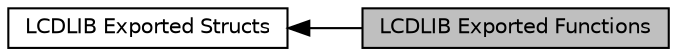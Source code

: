 digraph "LCDLIB Exported Functions"
{
  edge [fontname="Helvetica",fontsize="10",labelfontname="Helvetica",labelfontsize="10"];
  node [fontname="Helvetica",fontsize="10",shape=box];
  rankdir=LR;
  Node1 [label="LCDLIB Exported Functions",height=0.2,width=0.4,color="black", fillcolor="grey75", style="filled", fontcolor="black",tooltip=" "];
  Node2 [label="LCDLIB Exported Structs",height=0.2,width=0.4,color="black", fillcolor="white", style="filled",URL="$da/dfa/group___n_a_n_o100___l_c_d_l_i_b___e_x_p_o_r_t_e_d___s_t_r_u_c_t_s.html",tooltip=" "];
  Node2->Node1 [shape=plaintext, dir="back", style="solid"];
}
